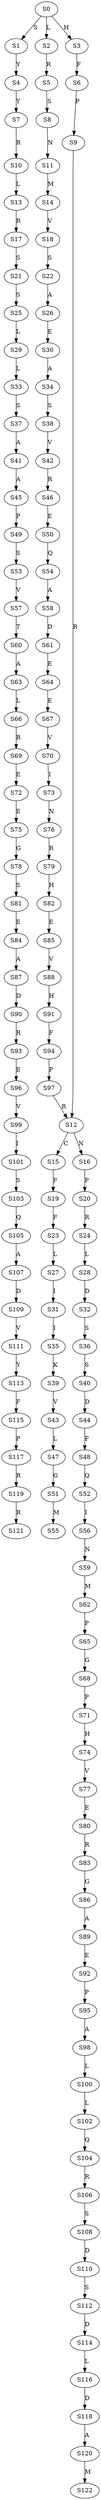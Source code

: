 strict digraph  {
	S0 -> S1 [ label = S ];
	S0 -> S2 [ label = L ];
	S0 -> S3 [ label = H ];
	S1 -> S4 [ label = Y ];
	S2 -> S5 [ label = R ];
	S3 -> S6 [ label = F ];
	S4 -> S7 [ label = Y ];
	S5 -> S8 [ label = S ];
	S6 -> S9 [ label = P ];
	S7 -> S10 [ label = R ];
	S8 -> S11 [ label = N ];
	S9 -> S12 [ label = R ];
	S10 -> S13 [ label = L ];
	S11 -> S14 [ label = M ];
	S12 -> S15 [ label = C ];
	S12 -> S16 [ label = N ];
	S13 -> S17 [ label = R ];
	S14 -> S18 [ label = V ];
	S15 -> S19 [ label = F ];
	S16 -> S20 [ label = P ];
	S17 -> S21 [ label = S ];
	S18 -> S22 [ label = S ];
	S19 -> S23 [ label = F ];
	S20 -> S24 [ label = R ];
	S21 -> S25 [ label = S ];
	S22 -> S26 [ label = A ];
	S23 -> S27 [ label = L ];
	S24 -> S28 [ label = L ];
	S25 -> S29 [ label = L ];
	S26 -> S30 [ label = E ];
	S27 -> S31 [ label = I ];
	S28 -> S32 [ label = D ];
	S29 -> S33 [ label = L ];
	S30 -> S34 [ label = A ];
	S31 -> S35 [ label = I ];
	S32 -> S36 [ label = S ];
	S33 -> S37 [ label = S ];
	S34 -> S38 [ label = S ];
	S35 -> S39 [ label = K ];
	S36 -> S40 [ label = S ];
	S37 -> S41 [ label = A ];
	S38 -> S42 [ label = V ];
	S39 -> S43 [ label = V ];
	S40 -> S44 [ label = D ];
	S41 -> S45 [ label = A ];
	S42 -> S46 [ label = R ];
	S43 -> S47 [ label = L ];
	S44 -> S48 [ label = F ];
	S45 -> S49 [ label = P ];
	S46 -> S50 [ label = E ];
	S47 -> S51 [ label = G ];
	S48 -> S52 [ label = Q ];
	S49 -> S53 [ label = S ];
	S50 -> S54 [ label = Q ];
	S51 -> S55 [ label = M ];
	S52 -> S56 [ label = I ];
	S53 -> S57 [ label = V ];
	S54 -> S58 [ label = A ];
	S56 -> S59 [ label = N ];
	S57 -> S60 [ label = T ];
	S58 -> S61 [ label = D ];
	S59 -> S62 [ label = M ];
	S60 -> S63 [ label = A ];
	S61 -> S64 [ label = E ];
	S62 -> S65 [ label = P ];
	S63 -> S66 [ label = L ];
	S64 -> S67 [ label = E ];
	S65 -> S68 [ label = G ];
	S66 -> S69 [ label = R ];
	S67 -> S70 [ label = V ];
	S68 -> S71 [ label = P ];
	S69 -> S72 [ label = E ];
	S70 -> S73 [ label = I ];
	S71 -> S74 [ label = H ];
	S72 -> S75 [ label = E ];
	S73 -> S76 [ label = N ];
	S74 -> S77 [ label = V ];
	S75 -> S78 [ label = G ];
	S76 -> S79 [ label = R ];
	S77 -> S80 [ label = E ];
	S78 -> S81 [ label = S ];
	S79 -> S82 [ label = H ];
	S80 -> S83 [ label = R ];
	S81 -> S84 [ label = E ];
	S82 -> S85 [ label = E ];
	S83 -> S86 [ label = G ];
	S84 -> S87 [ label = A ];
	S85 -> S88 [ label = V ];
	S86 -> S89 [ label = A ];
	S87 -> S90 [ label = D ];
	S88 -> S91 [ label = H ];
	S89 -> S92 [ label = E ];
	S90 -> S93 [ label = R ];
	S91 -> S94 [ label = F ];
	S92 -> S95 [ label = P ];
	S93 -> S96 [ label = E ];
	S94 -> S97 [ label = P ];
	S95 -> S98 [ label = A ];
	S96 -> S99 [ label = V ];
	S97 -> S12 [ label = R ];
	S98 -> S100 [ label = L ];
	S99 -> S101 [ label = I ];
	S100 -> S102 [ label = L ];
	S101 -> S103 [ label = S ];
	S102 -> S104 [ label = Q ];
	S103 -> S105 [ label = Q ];
	S104 -> S106 [ label = R ];
	S105 -> S107 [ label = A ];
	S106 -> S108 [ label = S ];
	S107 -> S109 [ label = D ];
	S108 -> S110 [ label = D ];
	S109 -> S111 [ label = V ];
	S110 -> S112 [ label = S ];
	S111 -> S113 [ label = Y ];
	S112 -> S114 [ label = D ];
	S113 -> S115 [ label = F ];
	S114 -> S116 [ label = L ];
	S115 -> S117 [ label = P ];
	S116 -> S118 [ label = D ];
	S117 -> S119 [ label = R ];
	S118 -> S120 [ label = A ];
	S119 -> S121 [ label = R ];
	S120 -> S122 [ label = M ];
}
